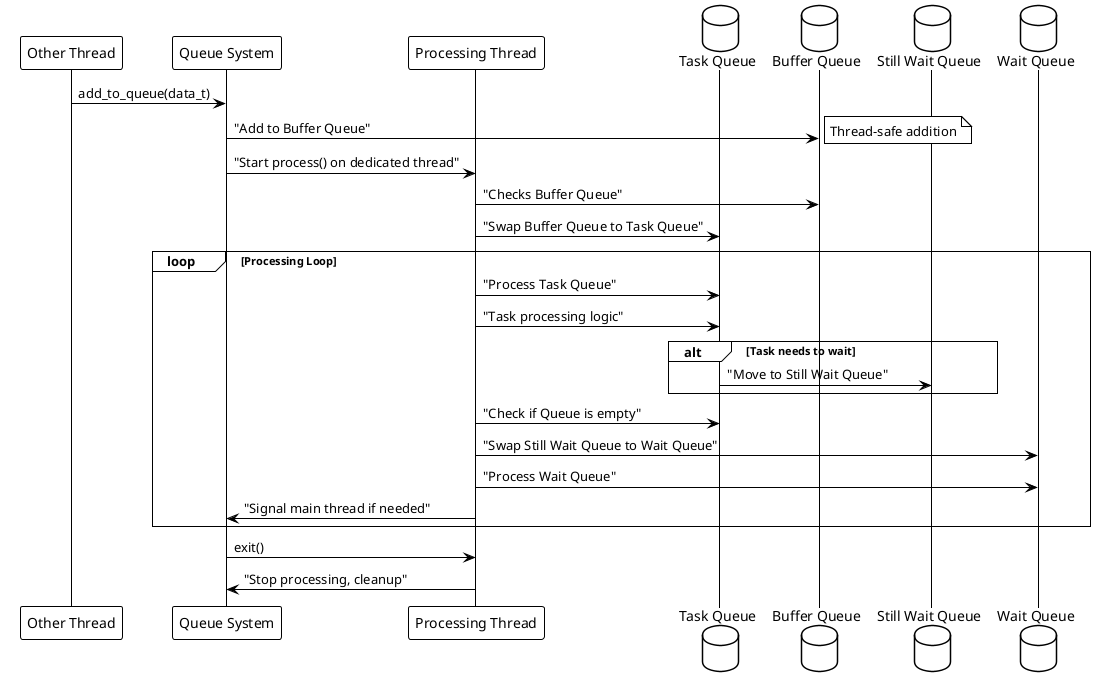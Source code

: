 @startuml queue_system
!theme plain

participant "Other Thread" as other
participant "Queue System" as qs
participant "Processing Thread" as pt
database "Task Queue" as tq
database "Buffer Queue" as bq
database "Still Wait Queue" as swq
database "Wait Queue" as wq

other -> qs : add_to_queue(data_t)
qs -> bq : "Add to Buffer Queue"
note right: Thread-safe addition

qs -> pt : "Start process() on dedicated thread"
pt -> bq : "Checks Buffer Queue"
pt -> tq : "Swap Buffer Queue to Task Queue"
loop Processing Loop
    pt -> tq : "Process Task Queue"
    pt -> tq : "Task processing logic"
    alt Task needs to wait
        tq -> swq : "Move to Still Wait Queue"
    end
    pt -> tq : "Check if Queue is empty"
    pt -> wq : "Swap Still Wait Queue to Wait Queue"
    pt -> wq : "Process Wait Queue"
    pt -> qs : "Signal main thread if needed"
end

qs -> pt : exit()
pt -> qs : "Stop processing, cleanup"

@enduml
